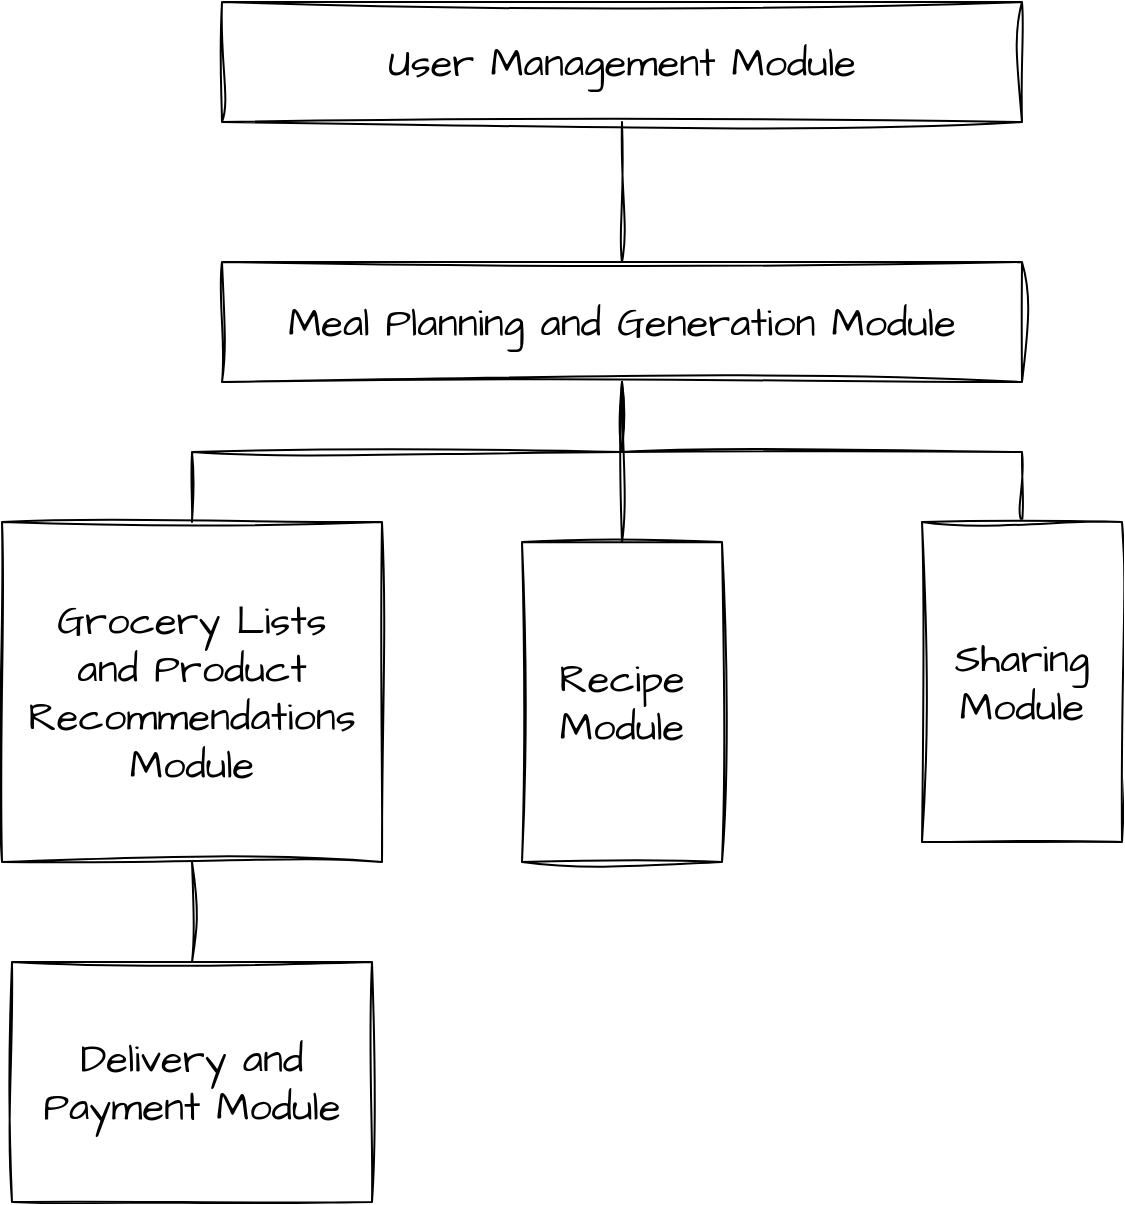 <mxfile version="20.8.23" type="github">
  <diagram name="Strona-1" id="jzU_CwaTyrlF2SyCXXXr">
    <mxGraphModel dx="955" dy="700" grid="1" gridSize="10" guides="1" tooltips="1" connect="1" arrows="1" fold="1" page="1" pageScale="1" pageWidth="827" pageHeight="1169" math="0" shadow="0">
      <root>
        <mxCell id="0" />
        <mxCell id="1" parent="0" />
        <mxCell id="hF1T8_iq52JqmMSs-Rl2-1" value="User Management Module" style="rounded=0;whiteSpace=wrap;html=1;sketch=1;hachureGap=4;jiggle=2;curveFitting=1;fontFamily=Architects Daughter;fontSource=https%3A%2F%2Ffonts.googleapis.com%2Fcss%3Ffamily%3DArchitects%2BDaughter;fontSize=20;" vertex="1" parent="1">
          <mxGeometry x="210" y="80" width="400" height="60" as="geometry" />
        </mxCell>
        <mxCell id="hF1T8_iq52JqmMSs-Rl2-2" value="Meal Planning and Generation Module" style="rounded=0;whiteSpace=wrap;html=1;sketch=1;hachureGap=4;jiggle=2;curveFitting=1;fontFamily=Architects Daughter;fontSource=https%3A%2F%2Ffonts.googleapis.com%2Fcss%3Ffamily%3DArchitects%2BDaughter;fontSize=20;" vertex="1" parent="1">
          <mxGeometry x="210" y="210" width="400" height="60" as="geometry" />
        </mxCell>
        <mxCell id="hF1T8_iq52JqmMSs-Rl2-14" style="edgeStyle=orthogonalEdgeStyle;rounded=0;sketch=1;hachureGap=4;jiggle=2;curveFitting=1;orthogonalLoop=1;jettySize=auto;html=1;exitX=0.5;exitY=0;exitDx=0;exitDy=0;entryX=0.5;entryY=1;entryDx=0;entryDy=0;fontFamily=Architects Daughter;fontSource=https%3A%2F%2Ffonts.googleapis.com%2Fcss%3Ffamily%3DArchitects%2BDaughter;fontSize=16;endArrow=none;endFill=0;" edge="1" parent="1" source="hF1T8_iq52JqmMSs-Rl2-3" target="hF1T8_iq52JqmMSs-Rl2-2">
          <mxGeometry relative="1" as="geometry" />
        </mxCell>
        <mxCell id="hF1T8_iq52JqmMSs-Rl2-3" value="Grocery Lists &lt;br&gt;and Product&lt;br&gt;Recommendations Module" style="rounded=0;whiteSpace=wrap;html=1;sketch=1;hachureGap=4;jiggle=2;curveFitting=1;fontFamily=Architects Daughter;fontSource=https%3A%2F%2Ffonts.googleapis.com%2Fcss%3Ffamily%3DArchitects%2BDaughter;fontSize=20;" vertex="1" parent="1">
          <mxGeometry x="100" y="340" width="190" height="170" as="geometry" />
        </mxCell>
        <mxCell id="hF1T8_iq52JqmMSs-Rl2-5" value="Recipe &lt;br&gt;Module" style="rounded=0;whiteSpace=wrap;html=1;sketch=1;hachureGap=4;jiggle=2;curveFitting=1;fontFamily=Architects Daughter;fontSource=https%3A%2F%2Ffonts.googleapis.com%2Fcss%3Ffamily%3DArchitects%2BDaughter;fontSize=20;" vertex="1" parent="1">
          <mxGeometry x="360" y="350" width="100" height="160" as="geometry" />
        </mxCell>
        <mxCell id="hF1T8_iq52JqmMSs-Rl2-19" value="" style="edgeStyle=orthogonalEdgeStyle;rounded=0;sketch=1;hachureGap=4;jiggle=2;curveFitting=1;orthogonalLoop=1;jettySize=auto;html=1;fontFamily=Architects Daughter;fontSource=https%3A%2F%2Ffonts.googleapis.com%2Fcss%3Ffamily%3DArchitects%2BDaughter;fontSize=16;endArrow=none;endFill=0;" edge="1" parent="1" source="hF1T8_iq52JqmMSs-Rl2-7" target="hF1T8_iq52JqmMSs-Rl2-2">
          <mxGeometry relative="1" as="geometry" />
        </mxCell>
        <mxCell id="hF1T8_iq52JqmMSs-Rl2-7" value="Sharing Module" style="rounded=0;whiteSpace=wrap;html=1;sketch=1;hachureGap=4;jiggle=2;curveFitting=1;fontFamily=Architects Daughter;fontSource=https%3A%2F%2Ffonts.googleapis.com%2Fcss%3Ffamily%3DArchitects%2BDaughter;fontSize=20;" vertex="1" parent="1">
          <mxGeometry x="560" y="340" width="100" height="160" as="geometry" />
        </mxCell>
        <mxCell id="hF1T8_iq52JqmMSs-Rl2-20" value="" style="edgeStyle=orthogonalEdgeStyle;rounded=0;sketch=1;hachureGap=4;jiggle=2;curveFitting=1;orthogonalLoop=1;jettySize=auto;html=1;fontFamily=Architects Daughter;fontSource=https%3A%2F%2Ffonts.googleapis.com%2Fcss%3Ffamily%3DArchitects%2BDaughter;fontSize=16;endArrow=none;endFill=0;" edge="1" parent="1" source="hF1T8_iq52JqmMSs-Rl2-12" target="hF1T8_iq52JqmMSs-Rl2-3">
          <mxGeometry relative="1" as="geometry" />
        </mxCell>
        <mxCell id="hF1T8_iq52JqmMSs-Rl2-12" value=" Delivery and Payment Module" style="rounded=0;whiteSpace=wrap;html=1;sketch=1;hachureGap=4;jiggle=2;curveFitting=1;fontFamily=Architects Daughter;fontSource=https%3A%2F%2Ffonts.googleapis.com%2Fcss%3Ffamily%3DArchitects%2BDaughter;fontSize=20;" vertex="1" parent="1">
          <mxGeometry x="105" y="560" width="180" height="120" as="geometry" />
        </mxCell>
        <mxCell id="hF1T8_iq52JqmMSs-Rl2-13" value="" style="endArrow=none;html=1;rounded=0;sketch=1;hachureGap=4;jiggle=2;curveFitting=1;fontFamily=Architects Daughter;fontSource=https%3A%2F%2Ffonts.googleapis.com%2Fcss%3Ffamily%3DArchitects%2BDaughter;fontSize=16;entryX=0.5;entryY=1;entryDx=0;entryDy=0;" edge="1" parent="1" target="hF1T8_iq52JqmMSs-Rl2-1">
          <mxGeometry width="50" height="50" relative="1" as="geometry">
            <mxPoint x="410" y="210" as="sourcePoint" />
            <mxPoint x="440" y="310" as="targetPoint" />
          </mxGeometry>
        </mxCell>
        <mxCell id="hF1T8_iq52JqmMSs-Rl2-18" value="" style="endArrow=none;html=1;rounded=0;sketch=1;hachureGap=4;jiggle=2;curveFitting=1;fontFamily=Architects Daughter;fontSource=https%3A%2F%2Ffonts.googleapis.com%2Fcss%3Ffamily%3DArchitects%2BDaughter;fontSize=16;entryX=0.5;entryY=0;entryDx=0;entryDy=0;exitX=0.5;exitY=1;exitDx=0;exitDy=0;" edge="1" parent="1" source="hF1T8_iq52JqmMSs-Rl2-2" target="hF1T8_iq52JqmMSs-Rl2-5">
          <mxGeometry width="50" height="50" relative="1" as="geometry">
            <mxPoint x="410" y="310" as="sourcePoint" />
            <mxPoint x="440" y="310" as="targetPoint" />
          </mxGeometry>
        </mxCell>
      </root>
    </mxGraphModel>
  </diagram>
</mxfile>
